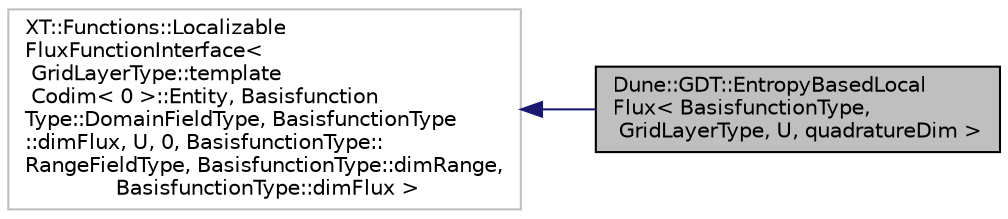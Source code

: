 digraph "Dune::GDT::EntropyBasedLocalFlux&lt; BasisfunctionType, GridLayerType, U, quadratureDim &gt;"
{
  edge [fontname="Helvetica",fontsize="10",labelfontname="Helvetica",labelfontsize="10"];
  node [fontname="Helvetica",fontsize="10",shape=record];
  rankdir="LR";
  Node1 [label="Dune::GDT::EntropyBasedLocal\lFlux\< BasisfunctionType,\l GridLayerType, U, quadratureDim \>",height=0.2,width=0.4,color="black", fillcolor="grey75", style="filled", fontcolor="black"];
  Node2 -> Node1 [dir="back",color="midnightblue",fontsize="10",style="solid",fontname="Helvetica"];
  Node2 [label="XT::Functions::Localizable\lFluxFunctionInterface\<\l GridLayerType::template\l Codim\< 0 \>::Entity, Basisfunction\lType::DomainFieldType, BasisfunctionType\l::dimFlux, U, 0, BasisfunctionType::\lRangeFieldType, BasisfunctionType::dimRange,\l BasisfunctionType::dimFlux \>",height=0.2,width=0.4,color="grey75", fillcolor="white", style="filled"];
}
